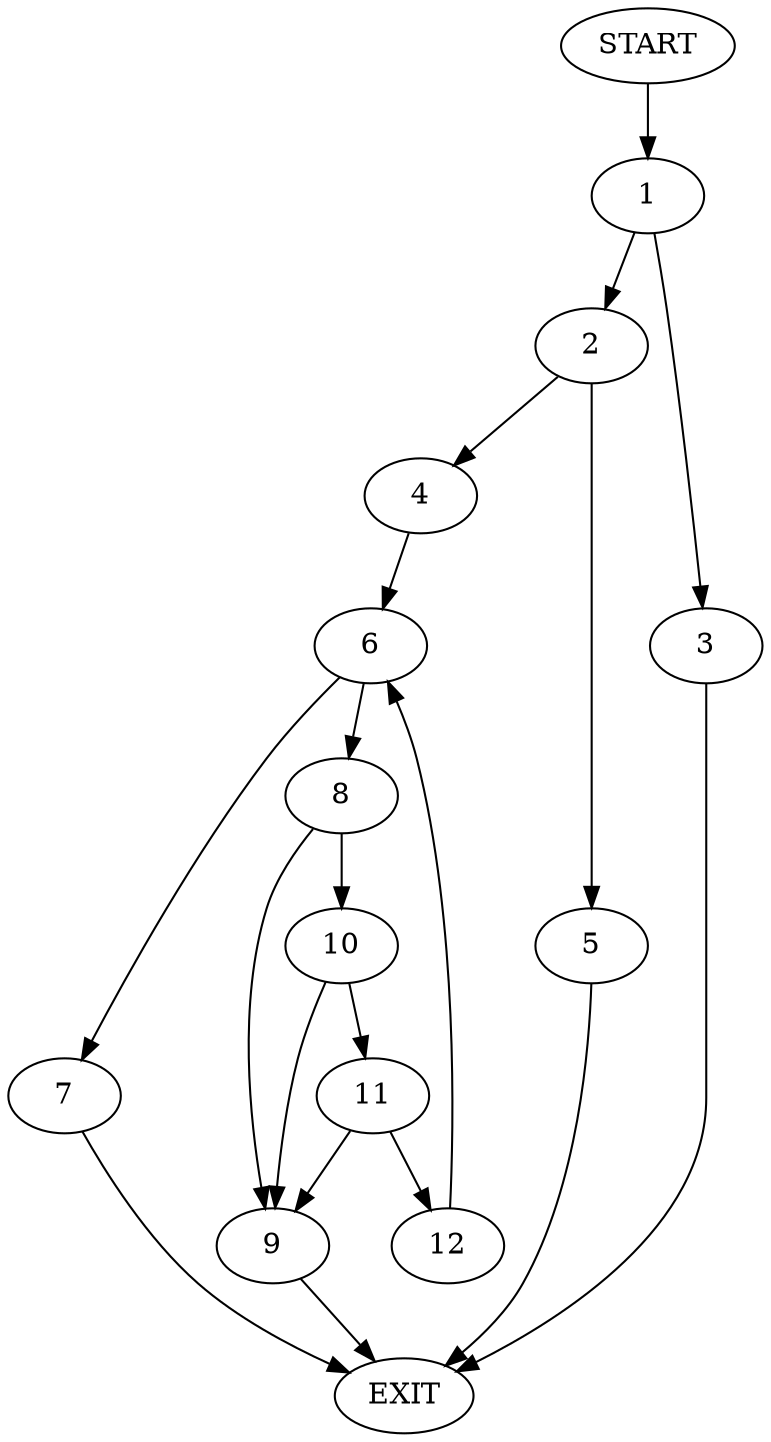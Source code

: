 digraph {
0 [label="START"]
13 [label="EXIT"]
0 -> 1
1 -> 2
1 -> 3
3 -> 13
2 -> 4
2 -> 5
4 -> 6
5 -> 13
6 -> 7
6 -> 8
8 -> 9
8 -> 10
7 -> 13
10 -> 9
10 -> 11
9 -> 13
11 -> 9
11 -> 12
12 -> 6
}
